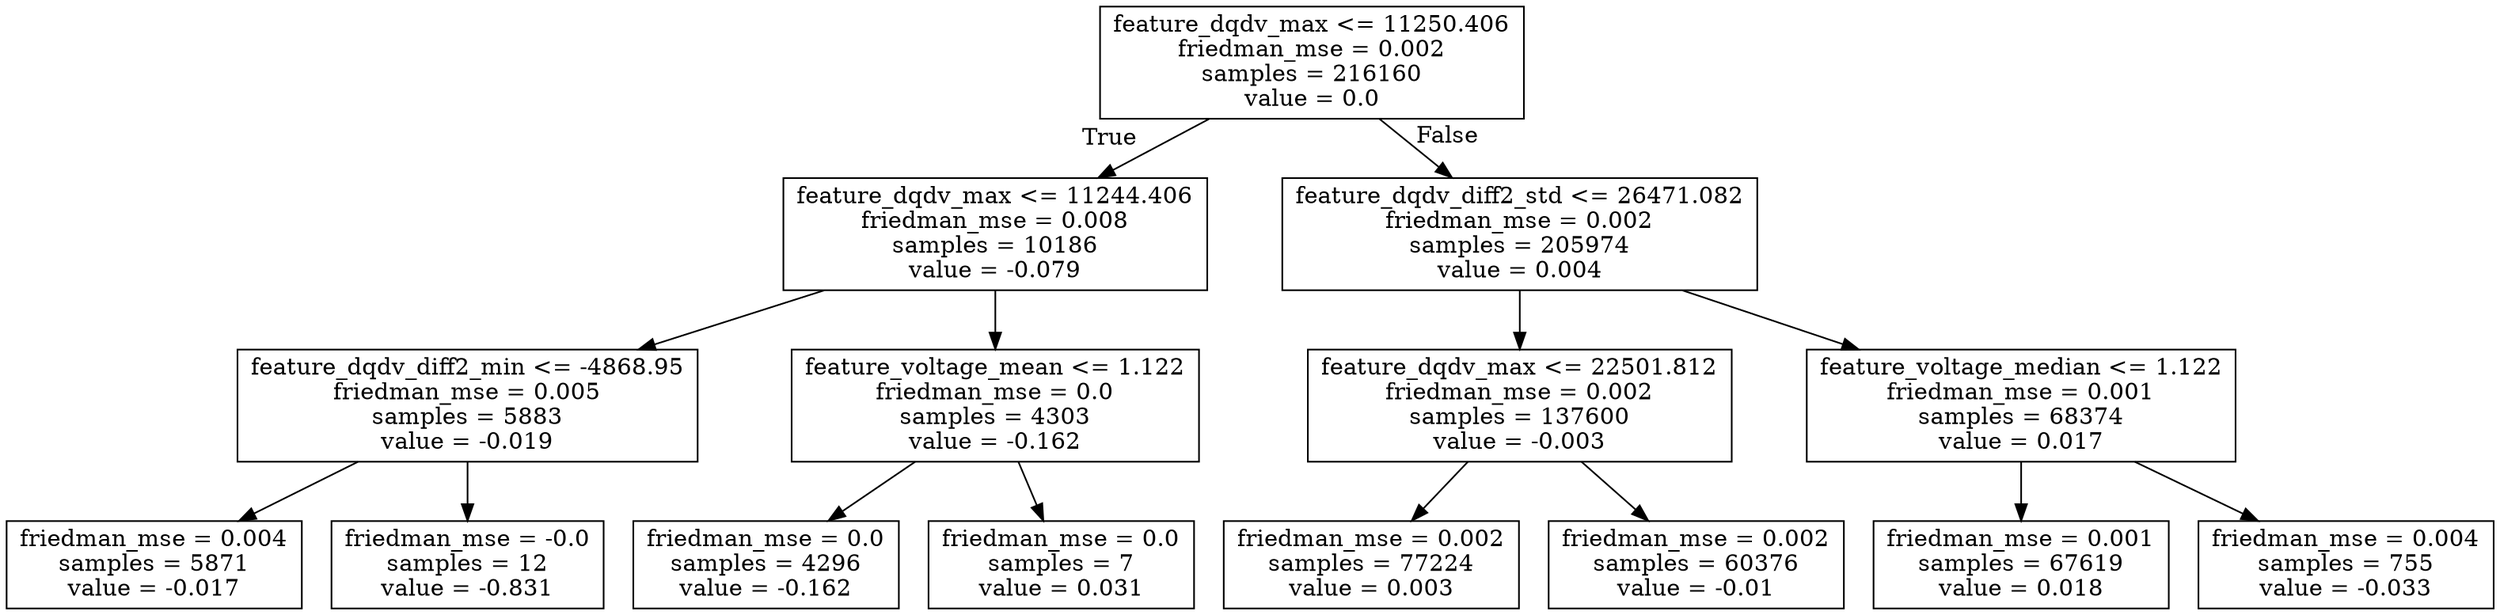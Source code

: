 digraph Tree {
node [shape=box] ;
0 [label="feature_dqdv_max <= 11250.406\nfriedman_mse = 0.002\nsamples = 216160\nvalue = 0.0"] ;
1 [label="feature_dqdv_max <= 11244.406\nfriedman_mse = 0.008\nsamples = 10186\nvalue = -0.079"] ;
0 -> 1 [labeldistance=2.5, labelangle=45, headlabel="True"] ;
2 [label="feature_dqdv_diff2_min <= -4868.95\nfriedman_mse = 0.005\nsamples = 5883\nvalue = -0.019"] ;
1 -> 2 ;
3 [label="friedman_mse = 0.004\nsamples = 5871\nvalue = -0.017"] ;
2 -> 3 ;
4 [label="friedman_mse = -0.0\nsamples = 12\nvalue = -0.831"] ;
2 -> 4 ;
5 [label="feature_voltage_mean <= 1.122\nfriedman_mse = 0.0\nsamples = 4303\nvalue = -0.162"] ;
1 -> 5 ;
6 [label="friedman_mse = 0.0\nsamples = 4296\nvalue = -0.162"] ;
5 -> 6 ;
7 [label="friedman_mse = 0.0\nsamples = 7\nvalue = 0.031"] ;
5 -> 7 ;
8 [label="feature_dqdv_diff2_std <= 26471.082\nfriedman_mse = 0.002\nsamples = 205974\nvalue = 0.004"] ;
0 -> 8 [labeldistance=2.5, labelangle=-45, headlabel="False"] ;
9 [label="feature_dqdv_max <= 22501.812\nfriedman_mse = 0.002\nsamples = 137600\nvalue = -0.003"] ;
8 -> 9 ;
10 [label="friedman_mse = 0.002\nsamples = 77224\nvalue = 0.003"] ;
9 -> 10 ;
11 [label="friedman_mse = 0.002\nsamples = 60376\nvalue = -0.01"] ;
9 -> 11 ;
12 [label="feature_voltage_median <= 1.122\nfriedman_mse = 0.001\nsamples = 68374\nvalue = 0.017"] ;
8 -> 12 ;
13 [label="friedman_mse = 0.001\nsamples = 67619\nvalue = 0.018"] ;
12 -> 13 ;
14 [label="friedman_mse = 0.004\nsamples = 755\nvalue = -0.033"] ;
12 -> 14 ;
}